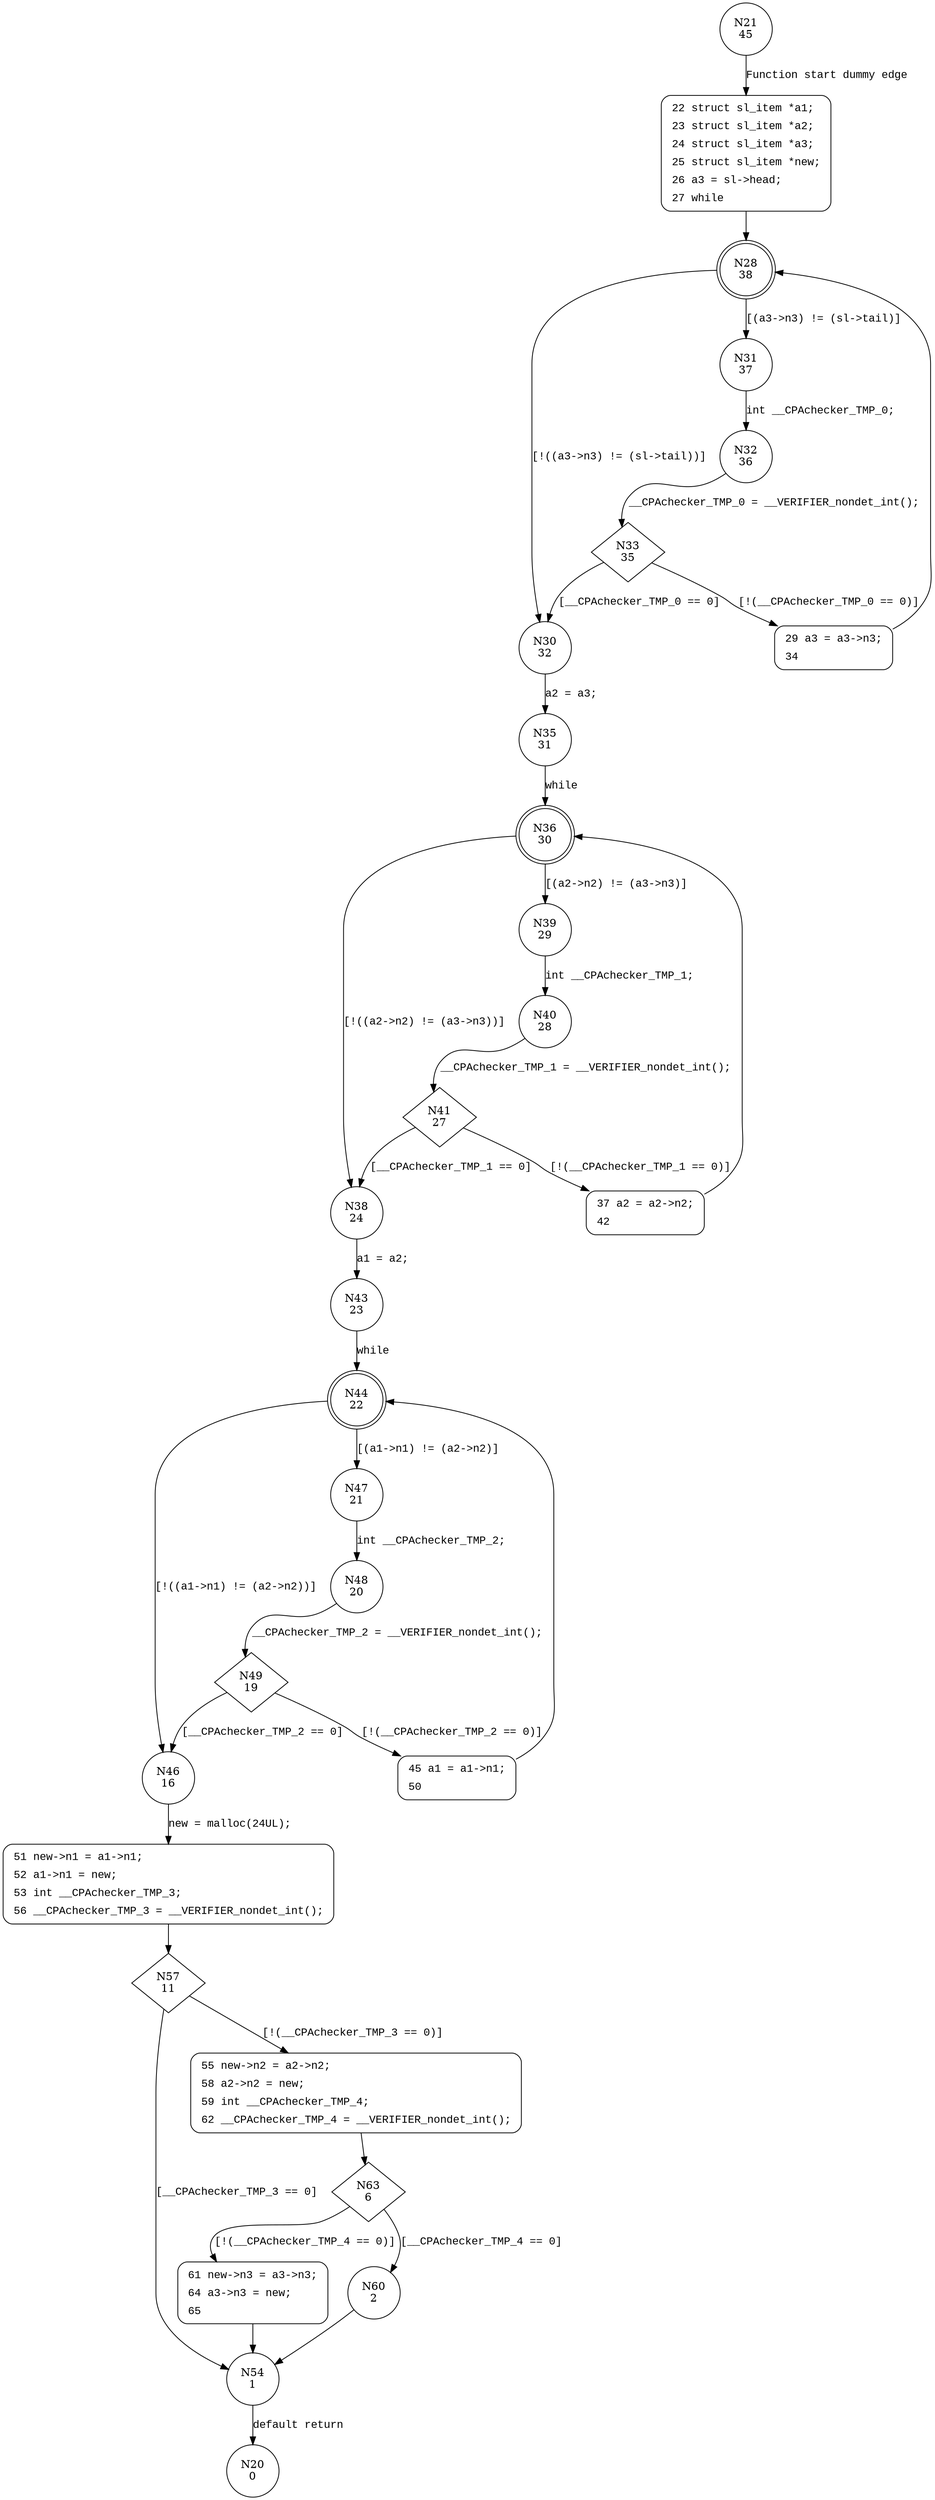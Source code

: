 digraph sl_random_insert {
21 [shape="circle" label="N21\n45"]
22 [shape="circle" label="N22\n44"]
28 [shape="doublecircle" label="N28\n38"]
31 [shape="circle" label="N31\n37"]
30 [shape="circle" label="N30\n32"]
35 [shape="circle" label="N35\n31"]
36 [shape="doublecircle" label="N36\n30"]
39 [shape="circle" label="N39\n29"]
38 [shape="circle" label="N38\n24"]
43 [shape="circle" label="N43\n23"]
44 [shape="doublecircle" label="N44\n22"]
47 [shape="circle" label="N47\n21"]
46 [shape="circle" label="N46\n16"]
51 [shape="circle" label="N51\n15"]
57 [shape="diamond" label="N57\n11"]
54 [shape="circle" label="N54\n1"]
55 [shape="circle" label="N55\n10"]
63 [shape="diamond" label="N63\n6"]
60 [shape="circle" label="N60\n2"]
61 [shape="circle" label="N61\n5"]
20 [shape="circle" label="N20\n0"]
48 [shape="circle" label="N48\n20"]
49 [shape="diamond" label="N49\n19"]
45 [shape="circle" label="N45\n18"]
40 [shape="circle" label="N40\n28"]
41 [shape="diamond" label="N41\n27"]
37 [shape="circle" label="N37\n26"]
32 [shape="circle" label="N32\n36"]
33 [shape="diamond" label="N33\n35"]
29 [shape="circle" label="N29\n34"]
22 [style="filled,bold" penwidth="1" fillcolor="white" fontname="Courier New" shape="Mrecord" label=<<table border="0" cellborder="0" cellpadding="3" bgcolor="white"><tr><td align="right">22</td><td align="left">struct sl_item *a1;</td></tr><tr><td align="right">23</td><td align="left">struct sl_item *a2;</td></tr><tr><td align="right">24</td><td align="left">struct sl_item *a3;</td></tr><tr><td align="right">25</td><td align="left">struct sl_item *new;</td></tr><tr><td align="right">26</td><td align="left">a3 = sl-&gt;head;</td></tr><tr><td align="right">27</td><td align="left">while</td></tr></table>>]
22 -> 28[label=""]
51 [style="filled,bold" penwidth="1" fillcolor="white" fontname="Courier New" shape="Mrecord" label=<<table border="0" cellborder="0" cellpadding="3" bgcolor="white"><tr><td align="right">51</td><td align="left">new-&gt;n1 = a1-&gt;n1;</td></tr><tr><td align="right">52</td><td align="left">a1-&gt;n1 = new;</td></tr><tr><td align="right">53</td><td align="left">int __CPAchecker_TMP_3;</td></tr><tr><td align="right">56</td><td align="left">__CPAchecker_TMP_3 = __VERIFIER_nondet_int();</td></tr></table>>]
51 -> 57[label=""]
55 [style="filled,bold" penwidth="1" fillcolor="white" fontname="Courier New" shape="Mrecord" label=<<table border="0" cellborder="0" cellpadding="3" bgcolor="white"><tr><td align="right">55</td><td align="left">new-&gt;n2 = a2-&gt;n2;</td></tr><tr><td align="right">58</td><td align="left">a2-&gt;n2 = new;</td></tr><tr><td align="right">59</td><td align="left">int __CPAchecker_TMP_4;</td></tr><tr><td align="right">62</td><td align="left">__CPAchecker_TMP_4 = __VERIFIER_nondet_int();</td></tr></table>>]
55 -> 63[label=""]
61 [style="filled,bold" penwidth="1" fillcolor="white" fontname="Courier New" shape="Mrecord" label=<<table border="0" cellborder="0" cellpadding="3" bgcolor="white"><tr><td align="right">61</td><td align="left">new-&gt;n3 = a3-&gt;n3;</td></tr><tr><td align="right">64</td><td align="left">a3-&gt;n3 = new;</td></tr><tr><td align="right">65</td><td align="left"></td></tr></table>>]
61 -> 54[label=""]
45 [style="filled,bold" penwidth="1" fillcolor="white" fontname="Courier New" shape="Mrecord" label=<<table border="0" cellborder="0" cellpadding="3" bgcolor="white"><tr><td align="right">45</td><td align="left">a1 = a1-&gt;n1;</td></tr><tr><td align="right">50</td><td align="left"></td></tr></table>>]
45 -> 44[label=""]
37 [style="filled,bold" penwidth="1" fillcolor="white" fontname="Courier New" shape="Mrecord" label=<<table border="0" cellborder="0" cellpadding="3" bgcolor="white"><tr><td align="right">37</td><td align="left">a2 = a2-&gt;n2;</td></tr><tr><td align="right">42</td><td align="left"></td></tr></table>>]
37 -> 36[label=""]
29 [style="filled,bold" penwidth="1" fillcolor="white" fontname="Courier New" shape="Mrecord" label=<<table border="0" cellborder="0" cellpadding="3" bgcolor="white"><tr><td align="right">29</td><td align="left">a3 = a3-&gt;n3;</td></tr><tr><td align="right">34</td><td align="left"></td></tr></table>>]
29 -> 28[label=""]
21 -> 22 [label="Function start dummy edge" fontname="Courier New"]
28 -> 31 [label="[(a3->n3) != (sl->tail)]" fontname="Courier New"]
28 -> 30 [label="[!((a3->n3) != (sl->tail))]" fontname="Courier New"]
30 -> 35 [label="a2 = a3;" fontname="Courier New"]
36 -> 39 [label="[(a2->n2) != (a3->n3)]" fontname="Courier New"]
36 -> 38 [label="[!((a2->n2) != (a3->n3))]" fontname="Courier New"]
38 -> 43 [label="a1 = a2;" fontname="Courier New"]
44 -> 47 [label="[(a1->n1) != (a2->n2)]" fontname="Courier New"]
44 -> 46 [label="[!((a1->n1) != (a2->n2))]" fontname="Courier New"]
46 -> 51 [label="new = malloc(24UL);" fontname="Courier New"]
57 -> 54 [label="[__CPAchecker_TMP_3 == 0]" fontname="Courier New"]
57 -> 55 [label="[!(__CPAchecker_TMP_3 == 0)]" fontname="Courier New"]
63 -> 60 [label="[__CPAchecker_TMP_4 == 0]" fontname="Courier New"]
63 -> 61 [label="[!(__CPAchecker_TMP_4 == 0)]" fontname="Courier New"]
54 -> 20 [label="default return" fontname="Courier New"]
47 -> 48 [label="int __CPAchecker_TMP_2;" fontname="Courier New"]
49 -> 46 [label="[__CPAchecker_TMP_2 == 0]" fontname="Courier New"]
49 -> 45 [label="[!(__CPAchecker_TMP_2 == 0)]" fontname="Courier New"]
39 -> 40 [label="int __CPAchecker_TMP_1;" fontname="Courier New"]
41 -> 38 [label="[__CPAchecker_TMP_1 == 0]" fontname="Courier New"]
41 -> 37 [label="[!(__CPAchecker_TMP_1 == 0)]" fontname="Courier New"]
31 -> 32 [label="int __CPAchecker_TMP_0;" fontname="Courier New"]
33 -> 30 [label="[__CPAchecker_TMP_0 == 0]" fontname="Courier New"]
33 -> 29 [label="[!(__CPAchecker_TMP_0 == 0)]" fontname="Courier New"]
35 -> 36 [label="while" fontname="Courier New"]
43 -> 44 [label="while" fontname="Courier New"]
60 -> 54 [label="" fontname="Courier New"]
48 -> 49 [label="__CPAchecker_TMP_2 = __VERIFIER_nondet_int();" fontname="Courier New"]
40 -> 41 [label="__CPAchecker_TMP_1 = __VERIFIER_nondet_int();" fontname="Courier New"]
32 -> 33 [label="__CPAchecker_TMP_0 = __VERIFIER_nondet_int();" fontname="Courier New"]
}